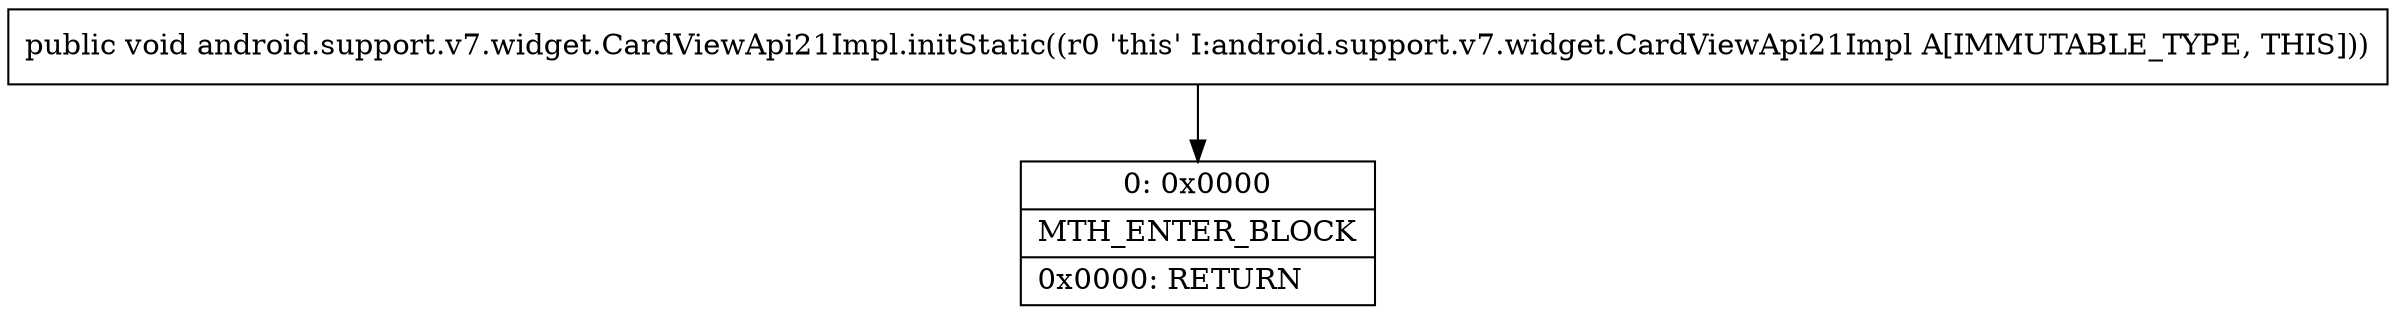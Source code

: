 digraph "CFG forandroid.support.v7.widget.CardViewApi21Impl.initStatic()V" {
Node_0 [shape=record,label="{0\:\ 0x0000|MTH_ENTER_BLOCK\l|0x0000: RETURN   \l}"];
MethodNode[shape=record,label="{public void android.support.v7.widget.CardViewApi21Impl.initStatic((r0 'this' I:android.support.v7.widget.CardViewApi21Impl A[IMMUTABLE_TYPE, THIS])) }"];
MethodNode -> Node_0;
}

